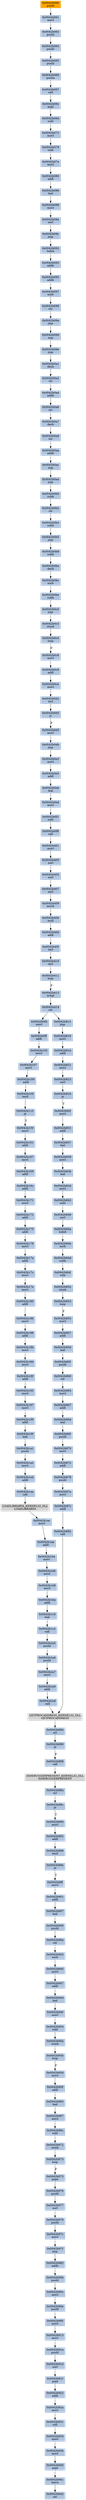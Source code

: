 strict digraph G {
	graph [bgcolor=transparent,
		name=G
	];
	node [color=lightsteelblue,
		fillcolor=lightsteelblue,
		shape=rectangle,
		style=filled
	];
	"0x0042b1c0"	[label="0x0042b1c0
leal"];
	"0x0042b1c2"	[label="0x0042b1c2
call"];
	"0x0042b1c0" -> "0x0042b1c2"	[color="#000000"];
	"0x0042b857"	[label="0x0042b857
addl"];
	"0x0042b85d"	[label="0x0042b85d
leal"];
	"0x0042b857" -> "0x0042b85d"	[color="#000000"];
	"0x0042b08c"	[label="0x0042b08c
jmp"];
	"0x0042b092"	[label="0x0042b092
lodsb"];
	"0x0042b08c" -> "0x0042b092"	[color="#000000"];
	"0x0042b0e5"	[label="0x0042b0e5
addl"];
	"0x0042b0eb"	[label="0x0042b0eb
leal"];
	"0x0042b0e5" -> "0x0042b0eb"	[color="#000000"];
	"0x0042b84b"	[label="0x0042b84b
xorb"];
	"0x0042b84d"	[label="0x0042b84d
subb"];
	"0x0042b84b" -> "0x0042b84d"	[color="#000000"];
	"0x0042b954"	[label="0x0042b954
subl"];
	"0x0042b95a"	[label="0x0042b95a
stosb"];
	"0x0042b954" -> "0x0042b95a"	[color="#000000"];
	"0x0042b0b3"	[label="0x0042b0b3
subb"];
	"0x0042b0b5"	[label="0x0042b0b5
jmp"];
	"0x0042b0b3" -> "0x0042b0b5"	[color="#000000"];
	"0x0042b821"	[label="0x0042b821
movl"];
	"0x0042b823"	[label="0x0042b823
xorl"];
	"0x0042b821" -> "0x0042b823"	[color="#000000"];
	"0x0042b82f"	[label="0x0042b82f
movl"];
	"0x0042b831"	[label="0x0042b831
addl"];
	"0x0042b82f" -> "0x0042b831"	[color="#000000"];
	"0x0042b870"	[label="0x0042b870
movl"];
	"0x0042b872"	[label="0x0042b872
addl"];
	"0x0042b870" -> "0x0042b872"	[color="#000000"];
	"0x0042b825"	[label="0x0042b825
je"];
	"0x0042b823" -> "0x0042b825"	[color="#000000"];
	"0x0042b099"	[label="0x0042b099
stc"];
	"0x0042b09a"	[label="0x0042b09a
jmp"];
	"0x0042b099" -> "0x0042b09a"	[color="#000000"];
	"0x0042b945"	[label="0x0042b945
movl"];
	"0x0042b947"	[label="0x0042b947
addl"];
	"0x0042b945" -> "0x0042b947"	[color="#000000"];
	"0x0042b92a"	[label="0x0042b92a
movl"];
	"0x0042b931"	[label="0x0042b931
roll"];
	"0x0042b92a" -> "0x0042b931"	[color="#000000"];
	"0x0042b1aa"	[label="0x0042b1aa
call"];
	LOADLIBRARYA_KERNEL32_DLL	[color=lightgrey,
		fillcolor=lightgrey,
		label="LOADLIBRARYA_KERNEL32_DLL
LOADLIBRARYA"];
	"0x0042b1aa" -> LOADLIBRARYA_KERNEL32_DLL	[color="#000000"];
	"0x0042b197"	[label="0x0042b197
movl"];
	"0x0042b199"	[label="0x0042b199
addl"];
	"0x0042b197" -> "0x0042b199"	[color="#000000"];
	"0x0042b109"	[label="0x0042b109
addl"];
	"0x0042b10f"	[label="0x0042b10f
testl"];
	"0x0042b109" -> "0x0042b10f"	[color="#000000"];
	"0x0042b0a4"	[label="0x0042b0a4
addb"];
	"0x0042b0a6"	[label="0x0042b0a6
stc"];
	"0x0042b0a4" -> "0x0042b0a6"	[color="#000000"];
	"0x0042b95f"	[label="0x0042b95f
addl"];
	"0x0042b965"	[label="0x0042b965
leal"];
	"0x0042b95f" -> "0x0042b965"	[color="#000000"];
	"0x0042b1a2"	[label="0x0042b1a2
movl"];
	"0x0042b1a4"	[label="0x0042b1a4
addl"];
	"0x0042b1a2" -> "0x0042b1a4"	[color="#000000"];
	"0x0042b95b"	[label="0x0042b95b
loop"];
	"0x0042b95d"	[label="0x0042b95d
movl"];
	"0x0042b95b" -> "0x0042b95d"	[color="#000000",
		label=F];
	"0x0042b81b"	[label="0x0042b81b
addl"];
	"0x0042b81b" -> "0x0042b821"	[color="#000000"];
	"0x0042b977"	[label="0x0042b977
xorl"];
	"0x0042b979"	[label="0x0042b979
pushl"];
	"0x0042b977" -> "0x0042b979"	[color="#000000"];
	"0x0042b18f"	[label="0x0042b18f
addl"];
	"0x0042b195"	[label="0x0042b195
movl"];
	"0x0042b18f" -> "0x0042b195"	[color="#000000"];
	"0x0042b0b8"	[label="0x0042b0b8
subb"];
	"0x0042b0ba"	[label="0x0042b0ba
decb"];
	"0x0042b0b8" -> "0x0042b0ba"	[color="#000000"];
	"0x0042b88c"	[label="0x0042b88c
je"];
	"0x0042b890"	[label="0x0042b890
movl"];
	"0x0042b88c" -> "0x0042b890"	[color="#000000",
		label=T];
	"0x0042b07e"	[label="0x0042b07e
movl"];
	"0x0042b080"	[label="0x0042b080
addl"];
	"0x0042b07e" -> "0x0042b080"	[color="#000000"];
	"0x0042b95d" -> "0x0042b95f"	[color="#000000"];
	"0x0042b19f"	[label="0x0042b19f
leal"];
	"0x0042b1a1"	[label="0x0042b1a1
pushl"];
	"0x0042b19f" -> "0x0042b1a1"	[color="#000000"];
	"0x0042b886"	[label="0x0042b886
je"];
	"0x0042b888"	[label="0x0042b888
call"];
	"0x0042b886" -> "0x0042b888"	[color="#000000",
		label=F];
	"0x0042b0be"	[label="0x0042b0be
subb"];
	"0x0042b0c0"	[label="0x0042b0c0
jmp"];
	"0x0042b0be" -> "0x0042b0c0"	[color="#000000"];
	"0x0042b088"	[label="0x0042b088
movl"];
	"0x0042b08a"	[label="0x0042b08a
xorl"];
	"0x0042b088" -> "0x0042b08a"	[color="#000000"];
	"0x0042b825" -> "0x0042b82f"	[color="#000000",
		label=T];
	"0x0042b2a5"	[label="0x0042b2a5
pushl"];
	"0x0042b1c2" -> "0x0042b2a5"	[color="#000000"];
	"0x0042b975"	[label="0x0042b975
popa"];
	"0x0042b976"	[label="0x0042b976
pushl"];
	"0x0042b975" -> "0x0042b976"	[color="#000000"];
	"0x0042b2a6"	[label="0x0042b2a6
pushl"];
	"0x0042b2a7"	[label="0x0042b2a7
movl"];
	"0x0042b2a6" -> "0x0042b2a7"	[color="#000000"];
	"0x0042b078"	[label="0x0042b078
subl"];
	"0x0042b078" -> "0x0042b07e"	[color="#000000"];
	"0x0042b2af"	[label="0x0042b2af
call"];
	GETPROCADDRESS_KERNEL32_DLL	[color=lightgrey,
		fillcolor=lightgrey,
		label="GETPROCADDRESS_KERNEL32_DLL
GETPROCADDRESS"];
	"0x0042b2af" -> GETPROCADDRESS_KERNEL32_DLL	[color="#000000"];
	ISDEBUGGERPRESENT_KERNEL32_DLL	[color=lightgrey,
		fillcolor=lightgrey,
		label="ISDEBUGGERPRESENT_KERNEL32_DLL
ISDEBUGGERPRESENT"];
	"0x0042b888" -> ISDEBUGGERPRESENT_KERNEL32_DLL	[color="#000000"];
	"0x0042b06d"	[label="0x0042b06d
subl"];
	"0x0042b073"	[label="0x0042b073
movl"];
	"0x0042b06d" -> "0x0042b073"	[color="#000000"];
	"0x0042b1ac"	[label="0x0042b1ac
movl"];
	LOADLIBRARYA_KERNEL32_DLL -> "0x0042b1ac"	[color="#000000"];
	"0x0042b94d"	[label="0x0042b94d
leal"];
	"0x0042b947" -> "0x0042b94d"	[color="#000000"];
	"0x0042b403"	[label="0x0042b403
xorl"];
	"0x0042b405"	[label="0x0042b405
xorl"];
	"0x0042b403" -> "0x0042b405"	[color="#000000"];
	"0x0042b898"	[label="0x0042b898
testl"];
	"0x0042b89e"	[label="0x0042b89e
je"];
	"0x0042b898" -> "0x0042b89e"	[color="#000000"];
	"0x0042b853"	[label="0x0042b853
loop"];
	"0x0042b855"	[label="0x0042b855
movl"];
	"0x0042b853" -> "0x0042b855"	[color="#000000",
		label=F];
	"0x0042b1b6"	[label="0x0042b1b6
movl"];
	"0x0042b1b8"	[label="0x0042b1b8
movl"];
	"0x0042b1b6" -> "0x0042b1b8"	[color="#000000"];
	"0x0042b0e3"	[label="0x0042b0e3
movl"];
	"0x0042b0e3" -> "0x0042b0e5"	[color="#000000"];
	"0x0042b1a1" -> "0x0042b1a2"	[color="#000000"];
	"0x0042b169"	[label="0x0042b169
addl"];
	"0x0042b16c"	[label="0x0042b16c
addl"];
	"0x0042b169" -> "0x0042b16c"	[color="#000000"];
	"0x0042b90a"	[label="0x0042b90a
ret"];
	"0x0042b943"	[label="0x0042b943
xorb"];
	"0x0042b90a" -> "0x0042b943"	[color="#000000"];
	"0x0042b0fd"	[label="0x0042b0fd
movl"];
	"0x0042b0ff"	[label="0x0042b0ff
addl"];
	"0x0042b0fd" -> "0x0042b0ff"	[color="#000000"];
	"0x0042b819"	[label="0x0042b819
movl"];
	"0x0042b819" -> "0x0042b81b"	[color="#000000"];
	"0x0042b0c3"	[label="0x0042b0c3
stosb"];
	"0x0042b0c0" -> "0x0042b0c3"	[color="#000000"];
	"0x0042b180"	[label="0x0042b180
addl"];
	"0x0042b186"	[label="0x0042b186
movl"];
	"0x0042b180" -> "0x0042b186"	[color="#000000"];
	"0x0042b878"	[label="0x0042b878
pushl"];
	"0x0042b87a"	[label="0x0042b87a
movl"];
	"0x0042b878" -> "0x0042b87a"	[color="#000000"];
	"0x0042b175"	[label="0x0042b175
addl"];
	"0x0042b178"	[label="0x0042b178
movl"];
	"0x0042b175" -> "0x0042b178"	[color="#000000"];
	"0x0042b85f"	[label="0x0042b85f
pushl"];
	"0x0042b85d" -> "0x0042b85f"	[color="#000000"];
	"0x0042b855" -> "0x0042b857"	[color="#000000"];
	"0x0042b97c"	[label="0x0042b97c
movl"];
	"0x0042b97f"	[label="0x0042b97f
jmp"];
	"0x0042b97c" -> "0x0042b97f"	[color="#000000"];
	"0x0042b171"	[label="0x0042b171
movl"];
	"0x0042b173"	[label="0x0042b173
addl"];
	"0x0042b171" -> "0x0042b173"	[color="#000000"];
	"0x0042b839"	[label="0x0042b839
movl"];
	"0x0042b83b"	[label="0x0042b83b
leal"];
	"0x0042b839" -> "0x0042b83b"	[color="#000000"];
	"0x0042b982"	[label="0x0042b982
addb"];
	"0x0042b97f" -> "0x0042b982"	[color="#000000"];
	"0x0042b901"	[label="0x0042b901
addl"];
	"0x0042b907"	[label="0x0042b907
leal"];
	"0x0042b901" -> "0x0042b907"	[color="#000000"];
	"0x0042b972"	[label="0x0042b972
stosb"];
	"0x0042b973"	[label="0x0042b973
loop"];
	"0x0042b972" -> "0x0042b973"	[color="#000000"];
	"0x0042b0a7"	[label="0x0042b0a7
decb"];
	"0x0042b0a6" -> "0x0042b0a7"	[color="#000000"];
	"0x0042b0b5" -> "0x0042b0b8"	[color="#000000"];
	"0x0042b909"	[label="0x0042b909
pushl"];
	"0x0042b909" -> "0x0042b90a"	[color="#000000"];
	"0x0042b0a3"	[label="0x0042b0a3
clc"];
	"0x0042b0a3" -> "0x0042b0a4"	[color="#000000"];
	"0x0042b892"	[label="0x0042b892
addl"];
	"0x0042b890" -> "0x0042b892"	[color="#000000"];
	"0x0042b88a"	[label="0x0042b88a
orl"];
	ISDEBUGGERPRESENT_KERNEL32_DLL -> "0x0042b88a"	[color="#000000"];
	"0x0042b837"	[label="0x0042b837
leal"];
	"0x0042b837" -> "0x0042b839"	[color="#000000"];
	"0x0042b0b0"	[label="0x0042b0b0
subb"];
	"0x0042b0b2"	[label="0x0042b0b2
clc"];
	"0x0042b0b0" -> "0x0042b0b2"	[color="#000000"];
	"0x0042b161"	[label="0x0042b161
addl"];
	"0x0042b167"	[label="0x0042b167
movl"];
	"0x0042b161" -> "0x0042b167"	[color="#000000"];
	"0x0042b414"	[label="0x0042b414
ret"];
	"0x0042b414" -> "0x0042b0fd"	[color="#000000"];
	"0x0042b815"	[label="0x0042b815
jmp"];
	"0x0042b414" -> "0x0042b815"	[color="#000000"];
	"0x0042b1ba"	[label="0x0042b1ba
addl"];
	"0x0042b1b8" -> "0x0042b1ba"	[color="#000000"];
	"0x0042b90b"	[label="0x0042b90b
pushl"];
	"0x0042b982" -> "0x0042b90b"	[color="#000000"];
	"0x0042b409"	[label="0x0042b409
movb"];
	"0x0042b40b"	[label="0x0042b40b
mull"];
	"0x0042b409" -> "0x0042b40b"	[color="#000000"];
	"0x0042b0ed"	[label="0x0042b0ed
movl"];
	"0x0042b0eb" -> "0x0042b0ed"	[color="#000000"];
	"0x0042b967"	[label="0x0042b967
movl"];
	"0x0042b965" -> "0x0042b967"	[color="#000000"];
	"0x0042b87c"	[label="0x0042b87c
addl"];
	"0x0042b882"	[label="0x0042b882
call"];
	"0x0042b87c" -> "0x0042b882"	[color="#000000"];
	"0x0042b0bc"	[label="0x0042b0bc
xorb"];
	"0x0042b0ba" -> "0x0042b0bc"	[color="#000000"];
	"0x0042b40d"	[label="0x0042b40d
addl"];
	"0x0042b40b" -> "0x0042b40d"	[color="#000000"];
	"0x0042b0bc" -> "0x0042b0be"	[color="#000000"];
	"0x0042b942"	[label="0x0042b942
ret"];
	"0x0042b852"	[label="0x0042b852
stosb"];
	"0x0042b852" -> "0x0042b853"	[color="#000000"];
	"0x0042b0b2" -> "0x0042b0b3"	[color="#000000"];
	"0x0042b107"	[label="0x0042b107
movl"];
	"0x0042b107" -> "0x0042b109"	[color="#000000"];
	"0x0042b973" -> "0x0042b975"	[color="#000000",
		label=F];
	"0x0042b979" -> "0x0042b97c"	[color="#000000"];
	"0x0042b884"	[label="0x0042b884
orl"];
	"0x0042b884" -> "0x0042b886"	[color="#000000"];
	"0x0042b407"	[label="0x0042b407
xorl"];
	"0x0042b405" -> "0x0042b407"	[color="#000000"];
	"0x0042b064"	[label="0x0042b064
pushl"];
	"0x0042b065"	[label="0x0042b065
pushl"];
	"0x0042b064" -> "0x0042b065"	[color="#000000"];
	"0x0042b188"	[label="0x0042b188
addl"];
	"0x0042b186" -> "0x0042b188"	[color="#000000"];
	"0x0042b17c"	[label="0x0042b17c
movl"];
	"0x0042b17e"	[label="0x0042b17e
movl"];
	"0x0042b17c" -> "0x0042b17e"	[color="#000000"];
	"0x0042b410"	[label="0x0042b410
incl"];
	"0x0042b411"	[label="0x0042b411
loop"];
	"0x0042b410" -> "0x0042b411"	[color="#000000"];
	"0x0042b831" -> "0x0042b837"	[color="#000000"];
	"0x0042b0f2"	[label="0x0042b0f2
subl"];
	"0x0042b0f8"	[label="0x0042b0f8
call"];
	"0x0042b0f2" -> "0x0042b0f8"	[color="#000000"];
	"0x0042b87a" -> "0x0042b87c"	[color="#000000"];
	"0x0042b401"	[label="0x0042b401
movl"];
	"0x0042b0f8" -> "0x0042b401"	[color="#000000"];
	"0x0042b09d"	[label="0x0042b09d
nop"];
	"0x0042b09e"	[label="0x0042b09e
jmp"];
	"0x0042b09d" -> "0x0042b09e"	[color="#000000"];
	"0x0042b941"	[label="0x0042b941
leave"];
	"0x0042b941" -> "0x0042b942"	[color="#000000"];
	"0x0042b407" -> "0x0042b409"	[color="#000000"];
	"0x0042b066"	[label="0x0042b066
pusha"];
	"0x0042b067"	[label="0x0042b067
call"];
	"0x0042b066" -> "0x0042b067"	[color="#000000"];
	"0x0042b0a1"	[label="0x0042b0a1
decb"];
	"0x0042b09e" -> "0x0042b0a1"	[color="#000000"];
	"0x0042b093"	[label="0x0042b093
addb"];
	"0x0042b095"	[label="0x0042b095
addb"];
	"0x0042b093" -> "0x0042b095"	[color="#000000"];
	"0x0042b867"	[label="0x0042b867
addl"];
	"0x0042b86d"	[label="0x0042b86d
leal"];
	"0x0042b867" -> "0x0042b86d"	[color="#000000"];
	"0x0042b0c4"	[label="0x0042b0c4
loop"];
	"0x0042b0c3" -> "0x0042b0c4"	[color="#000000"];
	"0x0042b84f"	[label="0x0042b84f
rolb"];
	"0x0042b84d" -> "0x0042b84f"	[color="#000000"];
	"0x0042b91f"	[label="0x0042b91f
popl"];
	"0x0042b922"	[label="0x0042b922
addl"];
	"0x0042b91f" -> "0x0042b922"	[color="#000000"];
	"0x0042b17a"	[label="0x0042b17a
addl"];
	"0x0042b17a" -> "0x0042b17c"	[color="#000000"];
	"0x0042b173" -> "0x0042b175"	[color="#000000"];
	"0x0042b976" -> "0x0042b977"	[color="#000000"];
	"0x0042b922" -> "0x0042b92a"	[color="#000000"];
	"0x0042b865"	[label="0x0042b865
movl"];
	"0x0042b865" -> "0x0042b867"	[color="#000000"];
	"0x0042b167" -> "0x0042b169"	[color="#000000"];
	"0x0042b16c" -> "0x0042b171"	[color="#000000"];
	"0x0042b934"	[label="0x0042b934
movl"];
	"0x0042b931" -> "0x0042b934"	[color="#000000"];
	"0x0042b097"	[label="0x0042b097
xorb"];
	"0x0042b095" -> "0x0042b097"	[color="#000000"];
	"0x0042b91a"	[label="0x0042b91a
pushl"];
	"0x0042b91d"	[label="0x0042b91d
xorl"];
	"0x0042b91a" -> "0x0042b91d"	[color="#000000"];
	"0x0042b94f"	[label="0x0042b94f
movl"];
	"0x0042b94f" -> "0x0042b954"	[color="#000000"];
	"0x0042b86f"	[label="0x0042b86f
pushl"];
	"0x0042b86f" -> "0x0042b870"	[color="#000000"];
	"0x0042b195" -> "0x0042b197"	[color="#000000"];
	"0x0042b0d5"	[label="0x0042b0d5
movl"];
	"0x0042b0db"	[label="0x0042b0db
jmp"];
	"0x0042b0d5" -> "0x0042b0db"	[color="#000000"];
	"0x0042b073" -> "0x0042b078"	[color="#000000"];
	"0x0042b17e" -> "0x0042b180"	[color="#000000"];
	"0x0042b0db" -> "0x0042b0e3"	[color="#000000"];
	"0x0042b84a"	[label="0x0042b84a
lodsb"];
	"0x0042b84a" -> "0x0042b84b"	[color="#000000"];
	"0x0042b092" -> "0x0042b093"	[color="#000000"];
	"0x0042b0ac"	[label="0x0042b0ac
nop"];
	"0x0042b0ad"	[label="0x0042b0ad
jmp"];
	"0x0042b0ac" -> "0x0042b0ad"	[color="#000000"];
	"0x0042b09a" -> "0x0042b09d"	[color="#000000"];
	"0x0042b83d"	[label="0x0042b83d
movl"];
	"0x0042b842"	[label="0x0042b842
subl"];
	"0x0042b83d" -> "0x0042b842"	[color="#000000"];
	"0x0042b86d" -> "0x0042b86f"	[color="#000000"];
	"0x0042b848"	[label="0x0042b848
xorl"];
	"0x0042b842" -> "0x0042b848"	[color="#000000"];
	"0x0042b061"	[label="0x0042b061
movl"];
	"0x0042b063"	[label="0x0042b063
pushl"];
	"0x0042b061" -> "0x0042b063"	[color="#000000"];
	"0x0042b105"	[label="0x0042b105
movl"];
	"0x0042b0ff" -> "0x0042b105"	[color="#000000"];
	"0x0042b06c"	[label="0x0042b06c
popl"];
	"0x0042b06c" -> "0x0042b06d"	[color="#000000"];
	"0x0042b105" -> "0x0042b107"	[color="#000000"];
	"0x0042b96c"	[label="0x0042b96c
subl"];
	"0x0042b96c" -> "0x0042b972"	[color="#000000"];
	"0x0042b1ae"	[label="0x0042b1ae
addl"];
	"0x0042b1b4"	[label="0x0042b1b4
movl"];
	"0x0042b1ae" -> "0x0042b1b4"	[color="#000000"];
	"0x0042b860"	[label="0x0042b860
ret"];
	"0x0042b85f" -> "0x0042b860"	[color="#000000"];
	GETPROCADDRESS_KERNEL32_DLL -> "0x0042b884"	[color="#000000"];
	"0x0042b0ed" -> "0x0042b0f2"	[color="#000000"];
	"0x0042b0c6"	[label="0x0042b0c6
movl"];
	"0x0042b0c8"	[label="0x0042b0c8
addl"];
	"0x0042b0c6" -> "0x0042b0c8"	[color="#000000"];
	"0x0042b18b"	[label="0x0042b18b
movl"];
	"0x0042b188" -> "0x0042b18b"	[color="#000000"];
	"0x0042b15f"	[label="0x0042b15f
movl"];
	"0x0042b15f" -> "0x0042b161"	[color="#000000"];
	"0x0042b0ce"	[label="0x0042b0ce
movl"];
	"0x0042b0d2"	[label="0x0042b0d2
incl"];
	"0x0042b0ce" -> "0x0042b0d2"	[color="#000000"];
	"0x0042b872" -> "0x0042b878"	[color="#000000"];
	"0x0042b860" -> "0x0042b865"	[color="#000000"];
	"0x0042b1ac" -> "0x0042b1ae"	[color="#000000"];
	"0x0042b1a4" -> "0x0042b1aa"	[color="#000000"];
	"0x0042b0c4" -> "0x0042b0c6"	[color="#000000",
		label=F];
	"0x0042b967" -> "0x0042b96c"	[color="#000000"];
	"0x0042b401" -> "0x0042b403"	[color="#000000"];
	"0x0042b95a" -> "0x0042b95b"	[color="#000000"];
	"0x0042b1b4" -> "0x0042b1b6"	[color="#000000"];
	"0x0042b892" -> "0x0042b898"	[color="#000000"];
	"0x0042b413"	[label="0x0042b413
xchgl"];
	"0x0042b413" -> "0x0042b414"	[color="#000000"];
	"0x0042b0c8" -> "0x0042b0ce"	[color="#000000"];
	"0x0042b90e"	[label="0x0042b90e
pushl"];
	"0x0042b90f"	[label="0x0042b90f
movl"];
	"0x0042b90e" -> "0x0042b90f"	[color="#000000"];
	"0x0042b060"	[color=lightgrey,
		fillcolor=orange,
		label="0x0042b060
pushl"];
	"0x0042b060" -> "0x0042b061"	[color="#000000"];
	"0x0042b940"	[label="0x0042b940
popl"];
	"0x0042b940" -> "0x0042b941"	[color="#000000"];
	"0x0042b065" -> "0x0042b066"	[color="#000000"];
	"0x0042b848" -> "0x0042b84a"	[color="#000000"];
	"0x0042b0a1" -> "0x0042b0a3"	[color="#000000"];
	"0x0042b115"	[label="0x0042b115
je"];
	"0x0042b10f" -> "0x0042b115"	[color="#000000"];
	"0x0042b1ba" -> "0x0042b1c0"	[color="#000000"];
	"0x0042b815" -> "0x0042b819"	[color="#000000"];
	"0x0042b90c"	[label="0x0042b90c
movl"];
	"0x0042b90b" -> "0x0042b90c"	[color="#000000"];
	"0x0042b8ff"	[label="0x0042b8ff
movl"];
	"0x0042b8ff" -> "0x0042b901"	[color="#000000"];
	"0x0042b83b" -> "0x0042b83d"	[color="#000000"];
	"0x0042b88a" -> "0x0042b88c"	[color="#000000"];
	"0x0042b90c" -> "0x0042b90e"	[color="#000000"];
	"0x0042b94d" -> "0x0042b94f"	[color="#000000"];
	"0x0042b84f" -> "0x0042b852"	[color="#000000"];
	"0x0042b913"	[label="0x0042b913
movl"];
	"0x0042b913" -> "0x0042b91a"	[color="#000000"];
	"0x0042b40f"	[label="0x0042b40f
incl"];
	"0x0042b40d" -> "0x0042b40f"	[color="#000000"];
	"0x0042b0d3"	[label="0x0042b0d3
js"];
	"0x0042b0d3" -> "0x0042b0d5"	[color="#000000",
		label=F];
	"0x0042b0a9"	[label="0x0042b0a9
stc"];
	"0x0042b0a7" -> "0x0042b0a9"	[color="#000000"];
	"0x0042b067" -> "0x0042b06c"	[color="#000000"];
	"0x0042b882" -> GETPROCADDRESS_KERNEL32_DLL	[color="#000000"];
	"0x0042b199" -> "0x0042b19f"	[color="#000000"];
	"0x0042b18d"	[label="0x0042b18d
movl"];
	"0x0042b18d" -> "0x0042b18f"	[color="#000000"];
	"0x0042b91d" -> "0x0042b91f"	[color="#000000"];
	"0x0042b178" -> "0x0042b17a"	[color="#000000"];
	"0x0042b93b"	[label="0x0042b93b
movl"];
	"0x0042b934" -> "0x0042b93b"	[color="#000000"];
	"0x0042b086"	[label="0x0042b086
leal"];
	"0x0042b086" -> "0x0042b088"	[color="#000000"];
	"0x0042b907" -> "0x0042b909"	[color="#000000"];
	"0x0042b2a5" -> "0x0042b2a6"	[color="#000000"];
	"0x0042b0aa"	[label="0x0042b0aa
addb"];
	"0x0042b0aa" -> "0x0042b0ac"	[color="#000000"];
	"0x0042b063" -> "0x0042b064"	[color="#000000"];
	"0x0042b40f" -> "0x0042b410"	[color="#000000"];
	"0x0042b097" -> "0x0042b099"	[color="#000000"];
	"0x0042b2a9"	[label="0x0042b2a9
addl"];
	"0x0042b2a9" -> "0x0042b2af"	[color="#000000"];
	"0x0042b90f" -> "0x0042b913"	[color="#000000"];
	"0x0042b18b" -> "0x0042b18d"	[color="#000000"];
	"0x0042b0ad" -> "0x0042b0b0"	[color="#000000"];
	"0x0042b115" -> "0x0042b15f"	[color="#000000",
		label=T];
	"0x0042b0d2" -> "0x0042b0d3"	[color="#000000"];
	"0x0042b0a9" -> "0x0042b0aa"	[color="#000000"];
	"0x0042b080" -> "0x0042b086"	[color="#000000"];
	"0x0042b89e" -> "0x0042b8ff"	[color="#000000",
		label=T];
	"0x0042b2a7" -> "0x0042b2a9"	[color="#000000"];
	"0x0042b08a" -> "0x0042b08c"	[color="#000000"];
	"0x0042b943" -> "0x0042b945"	[color="#000000"];
	"0x0042b93b" -> "0x0042b940"	[color="#000000"];
	"0x0042b411" -> "0x0042b413"	[color="#000000",
		label=F];
}

